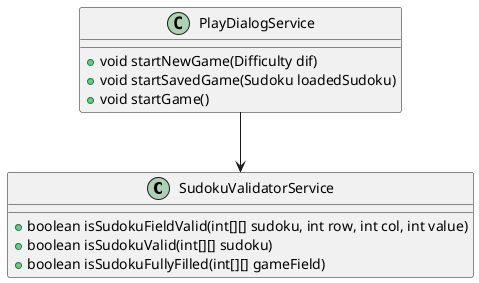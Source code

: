 @startuml
class SudokuValidatorService {
	+ boolean isSudokuFieldValid(int[][] sudoku, int row, int col, int value)
	+ boolean isSudokuValid(int[][] sudoku)
   + boolean isSudokuFullyFilled(int[][] gameField)
}

class PlayDialogService {
   + void startNewGame(Difficulty dif) 
   + void startSavedGame(Sudoku loadedSudoku)
   + void startGame()
}

PlayDialogService --> SudokuValidatorService
@enduml
